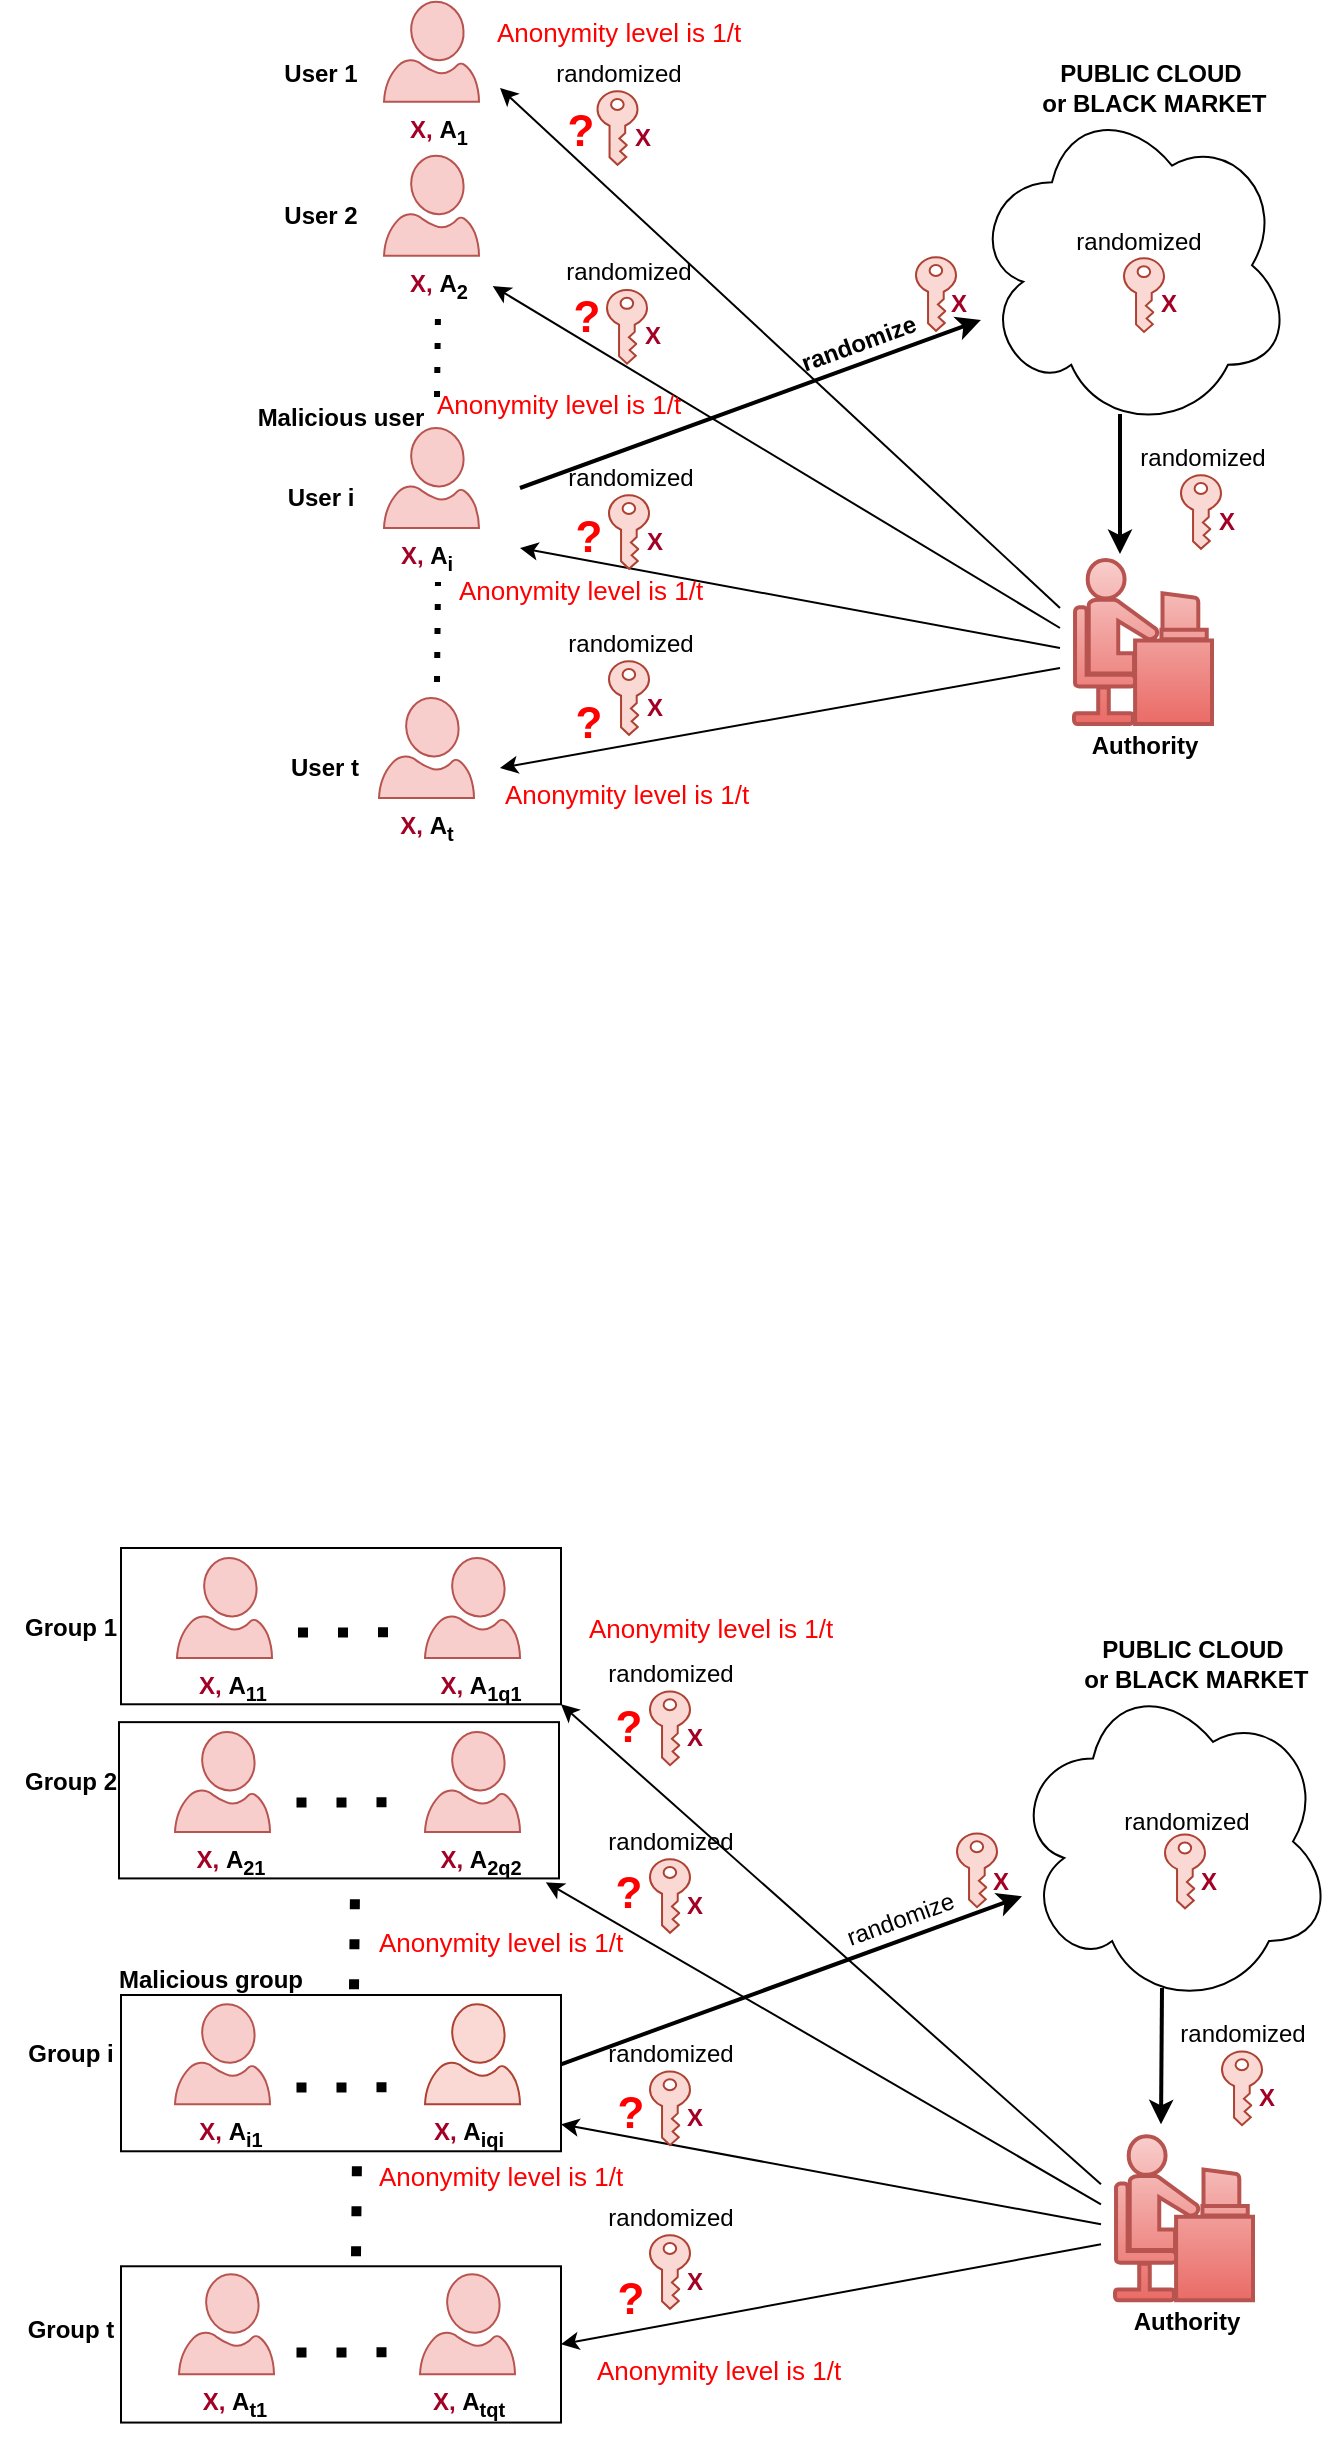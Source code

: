 <mxfile version="26.1.1">
  <diagram name="Page-1" id="0easuJHs2qrHBscQRiWS">
    <mxGraphModel dx="1783" dy="551" grid="1" gridSize="10" guides="1" tooltips="1" connect="1" arrows="1" fold="1" page="1" pageScale="1" pageWidth="827" pageHeight="1169" math="0" shadow="0">
      <root>
        <mxCell id="0" />
        <mxCell id="1" parent="0" />
        <mxCell id="UF0n6Xu2Qbzrm_0WNL3c-2" value="" style="ellipse;shape=cloud;whiteSpace=wrap;html=1;" parent="1" vertex="1">
          <mxGeometry x="466" y="285.58" width="160" height="166" as="geometry" />
        </mxCell>
        <mxCell id="UF0n6Xu2Qbzrm_0WNL3c-3" value="" style="verticalLabelPosition=bottom;html=1;verticalAlign=top;align=center;strokeColor=#b85450;fillColor=#f8cecc;shape=mxgraph.azure.user;" parent="1" vertex="1">
          <mxGeometry x="172" y="236.86" width="47.5" height="50" as="geometry" />
        </mxCell>
        <mxCell id="UF0n6Xu2Qbzrm_0WNL3c-4" value="" style="verticalLabelPosition=bottom;html=1;verticalAlign=top;align=center;strokeColor=#b85450;fillColor=#f8cecc;shape=mxgraph.azure.user;" parent="1" vertex="1">
          <mxGeometry x="172" y="450" width="47.5" height="50" as="geometry" />
        </mxCell>
        <mxCell id="UF0n6Xu2Qbzrm_0WNL3c-5" value="" style="verticalLabelPosition=bottom;html=1;verticalAlign=top;align=center;strokeColor=#b85450;fillColor=#f8cecc;shape=mxgraph.azure.user;" parent="1" vertex="1">
          <mxGeometry x="169.5" y="585" width="47.5" height="50" as="geometry" />
        </mxCell>
        <mxCell id="UF0n6Xu2Qbzrm_0WNL3c-30" value="&lt;font color=&quot;#a20025&quot;&gt;X,&lt;/font&gt;&amp;nbsp;A&lt;sub&gt;1&lt;/sub&gt;" style="text;html=1;align=center;verticalAlign=middle;resizable=0;points=[];autosize=1;strokeColor=none;fillColor=none;fontStyle=1" parent="1" vertex="1">
          <mxGeometry x="174" y="286.86" width="50" height="30" as="geometry" />
        </mxCell>
        <mxCell id="UF0n6Xu2Qbzrm_0WNL3c-37" value="" style="sketch=0;pointerEvents=1;shadow=0;dashed=0;html=1;strokeColor=#ae4132;labelPosition=center;verticalLabelPosition=bottom;verticalAlign=top;outlineConnect=0;align=center;shape=mxgraph.office.security.key_permissions;fillColor=#fad9d5;rotation=0;" parent="1" vertex="1">
          <mxGeometry x="542" y="365.15" width="20" height="36.85" as="geometry" />
        </mxCell>
        <mxCell id="UF0n6Xu2Qbzrm_0WNL3c-39" value="PUBLIC CLOUD&lt;div&gt;&amp;nbsp;or BLACK MARKET&lt;/div&gt;" style="text;html=1;align=center;verticalAlign=middle;resizable=0;points=[];autosize=1;strokeColor=none;fillColor=none;fontStyle=1" parent="1" vertex="1">
          <mxGeometry x="490" y="259.86" width="130" height="40" as="geometry" />
        </mxCell>
        <mxCell id="UF0n6Xu2Qbzrm_0WNL3c-41" value="randomized" style="text;html=1;align=center;verticalAlign=middle;resizable=0;points=[];autosize=1;strokeColor=none;fillColor=none;fontStyle=0" parent="1" vertex="1">
          <mxGeometry x="504" y="342" width="90" height="30" as="geometry" />
        </mxCell>
        <mxCell id="UF0n6Xu2Qbzrm_0WNL3c-53" value="" style="sketch=0;pointerEvents=1;shadow=0;dashed=0;html=1;strokeColor=#ae4132;labelPosition=center;verticalLabelPosition=bottom;verticalAlign=top;outlineConnect=0;align=center;shape=mxgraph.office.security.key_permissions;fillColor=#fad9d5;rotation=0;" parent="1" vertex="1">
          <mxGeometry x="438" y="364.57" width="20" height="36.85" as="geometry" />
        </mxCell>
        <mxCell id="UF0n6Xu2Qbzrm_0WNL3c-54" value="&lt;font color=&quot;#a20025&quot;&gt;X&lt;/font&gt;" style="text;html=1;align=center;verticalAlign=middle;resizable=0;points=[];autosize=1;strokeColor=none;fillColor=none;fontStyle=1" parent="1" vertex="1">
          <mxGeometry x="444" y="373.42" width="30" height="30" as="geometry" />
        </mxCell>
        <mxCell id="UF0n6Xu2Qbzrm_0WNL3c-55" value="" style="endArrow=classic;html=1;rounded=0;strokeWidth=2;" parent="1" target="UF0n6Xu2Qbzrm_0WNL3c-2" edge="1">
          <mxGeometry width="50" height="50" relative="1" as="geometry">
            <mxPoint x="240" y="480" as="sourcePoint" />
            <mxPoint x="515" y="452.75" as="targetPoint" />
          </mxGeometry>
        </mxCell>
        <mxCell id="UF0n6Xu2Qbzrm_0WNL3c-58" value="randomize" style="text;html=1;align=center;verticalAlign=middle;resizable=0;points=[];autosize=1;strokeColor=none;fillColor=none;fontStyle=1;rotation=-20;" parent="1" vertex="1">
          <mxGeometry x="369" y="393.15" width="80" height="30" as="geometry" />
        </mxCell>
        <mxCell id="-3d-z_0FP5NBYgMmmERz-1" value="&lt;font color=&quot;#a20025&quot;&gt;X,&lt;/font&gt;&amp;nbsp;A&lt;sub&gt;i&lt;/sub&gt;" style="text;html=1;align=center;verticalAlign=middle;resizable=0;points=[];autosize=1;strokeColor=none;fillColor=none;fontStyle=1" parent="1" vertex="1">
          <mxGeometry x="168.25" y="500" width="50" height="30" as="geometry" />
        </mxCell>
        <mxCell id="-3d-z_0FP5NBYgMmmERz-2" value="&lt;font color=&quot;#a20025&quot;&gt;X,&lt;/font&gt;&amp;nbsp;A&lt;sub&gt;t&lt;/sub&gt;" style="text;html=1;align=center;verticalAlign=middle;resizable=0;points=[];autosize=1;strokeColor=none;fillColor=none;fontStyle=1" parent="1" vertex="1">
          <mxGeometry x="168.25" y="635" width="50" height="30" as="geometry" />
        </mxCell>
        <mxCell id="-3d-z_0FP5NBYgMmmERz-3" value="Malicious user" style="text;html=1;align=center;verticalAlign=middle;resizable=0;points=[];autosize=1;strokeColor=none;fillColor=none;fontStyle=1" parent="1" vertex="1">
          <mxGeometry x="99.5" y="430" width="100" height="30" as="geometry" />
        </mxCell>
        <mxCell id="-3d-z_0FP5NBYgMmmERz-4" value="" style="verticalLabelPosition=bottom;html=1;verticalAlign=top;align=center;strokeColor=#b85450;fillColor=#f8cecc;shape=mxgraph.azure.user;" parent="1" vertex="1">
          <mxGeometry x="172" y="313.86" width="47.5" height="50" as="geometry" />
        </mxCell>
        <mxCell id="-3d-z_0FP5NBYgMmmERz-5" value="&lt;font color=&quot;#a20025&quot;&gt;X,&lt;/font&gt;&amp;nbsp;A&lt;sub&gt;2&lt;/sub&gt;" style="text;html=1;align=center;verticalAlign=middle;resizable=0;points=[];autosize=1;strokeColor=none;fillColor=none;fontStyle=1" parent="1" vertex="1">
          <mxGeometry x="174" y="363.86" width="50" height="30" as="geometry" />
        </mxCell>
        <mxCell id="-3d-z_0FP5NBYgMmmERz-6" value="" style="shape=mxgraph.cisco.people.androgenous_person;html=1;pointerEvents=1;dashed=0;fillColor=#f8cecc;strokeColor=#b85450;strokeWidth=2;verticalLabelPosition=bottom;verticalAlign=top;align=center;outlineConnect=0;gradientColor=#ea6b66;" parent="1" vertex="1">
          <mxGeometry x="517" y="516" width="69" height="82" as="geometry" />
        </mxCell>
        <mxCell id="-3d-z_0FP5NBYgMmmERz-7" value="&lt;font color=&quot;#a20025&quot;&gt;X&lt;/font&gt;" style="text;html=1;align=center;verticalAlign=middle;resizable=0;points=[];autosize=1;strokeColor=none;fillColor=none;fontStyle=1" parent="1" vertex="1">
          <mxGeometry x="548.5" y="373.42" width="30" height="30" as="geometry" />
        </mxCell>
        <mxCell id="-3d-z_0FP5NBYgMmmERz-9" value="" style="endArrow=classic;html=1;rounded=0;strokeWidth=2;" parent="1" edge="1">
          <mxGeometry width="50" height="50" relative="1" as="geometry">
            <mxPoint x="540" y="443" as="sourcePoint" />
            <mxPoint x="540" y="513" as="targetPoint" />
          </mxGeometry>
        </mxCell>
        <mxCell id="-3d-z_0FP5NBYgMmmERz-10" value="" style="sketch=0;pointerEvents=1;shadow=0;dashed=0;html=1;strokeColor=#ae4132;labelPosition=center;verticalLabelPosition=bottom;verticalAlign=top;outlineConnect=0;align=center;shape=mxgraph.office.security.key_permissions;fillColor=#fad9d5;rotation=0;" parent="1" vertex="1">
          <mxGeometry x="570.5" y="473.57" width="20" height="36.85" as="geometry" />
        </mxCell>
        <mxCell id="-3d-z_0FP5NBYgMmmERz-11" value="&lt;font color=&quot;#a20025&quot;&gt;X&lt;/font&gt;" style="text;html=1;align=center;verticalAlign=middle;resizable=0;points=[];autosize=1;strokeColor=none;fillColor=none;fontStyle=1" parent="1" vertex="1">
          <mxGeometry x="577.5" y="482" width="30" height="30" as="geometry" />
        </mxCell>
        <mxCell id="-3d-z_0FP5NBYgMmmERz-12" value="" style="endArrow=classic;html=1;rounded=0;" parent="1" edge="1">
          <mxGeometry width="50" height="50" relative="1" as="geometry">
            <mxPoint x="510" y="540" as="sourcePoint" />
            <mxPoint x="230" y="280" as="targetPoint" />
          </mxGeometry>
        </mxCell>
        <mxCell id="-3d-z_0FP5NBYgMmmERz-13" value="" style="endArrow=classic;html=1;rounded=0;entryX=1.047;entryY=0.505;entryDx=0;entryDy=0;entryPerimeter=0;" parent="1" target="-3d-z_0FP5NBYgMmmERz-5" edge="1">
          <mxGeometry width="50" height="50" relative="1" as="geometry">
            <mxPoint x="510" y="550" as="sourcePoint" />
            <mxPoint x="230" y="410" as="targetPoint" />
          </mxGeometry>
        </mxCell>
        <mxCell id="-3d-z_0FP5NBYgMmmERz-14" value="" style="endArrow=classic;html=1;rounded=0;" parent="1" edge="1">
          <mxGeometry width="50" height="50" relative="1" as="geometry">
            <mxPoint x="510" y="560" as="sourcePoint" />
            <mxPoint x="240" y="510" as="targetPoint" />
          </mxGeometry>
        </mxCell>
        <mxCell id="-3d-z_0FP5NBYgMmmERz-15" value="" style="endArrow=classic;html=1;rounded=0;" parent="1" edge="1">
          <mxGeometry width="50" height="50" relative="1" as="geometry">
            <mxPoint x="510" y="570" as="sourcePoint" />
            <mxPoint x="230" y="620" as="targetPoint" />
          </mxGeometry>
        </mxCell>
        <mxCell id="-3d-z_0FP5NBYgMmmERz-16" value="&lt;b&gt;&lt;font color=&quot;#ff0000&quot; style=&quot;font-size: 22px;&quot;&gt;?&lt;/font&gt;&lt;/b&gt;" style="text;html=1;align=center;verticalAlign=middle;resizable=0;points=[];autosize=1;strokeColor=none;fillColor=none;" parent="1" vertex="1">
          <mxGeometry x="249.5" y="281.86" width="40" height="40" as="geometry" />
        </mxCell>
        <mxCell id="-3d-z_0FP5NBYgMmmERz-28" value="&lt;b&gt;&lt;font color=&quot;#ff0000&quot; style=&quot;font-size: 22px;&quot;&gt;?&lt;/font&gt;&lt;/b&gt;" style="text;html=1;align=center;verticalAlign=middle;resizable=0;points=[];autosize=1;strokeColor=none;fillColor=none;" parent="1" vertex="1">
          <mxGeometry x="253" y="374.5" width="40" height="40" as="geometry" />
        </mxCell>
        <mxCell id="-3d-z_0FP5NBYgMmmERz-30" value="&lt;b&gt;&lt;font color=&quot;#ff0000&quot; style=&quot;font-size: 22px;&quot;&gt;?&lt;/font&gt;&lt;/b&gt;" style="text;html=1;align=center;verticalAlign=middle;resizable=0;points=[];autosize=1;strokeColor=none;fillColor=none;" parent="1" vertex="1">
          <mxGeometry x="254" y="484.5" width="40" height="40" as="geometry" />
        </mxCell>
        <mxCell id="-3d-z_0FP5NBYgMmmERz-32" value="&lt;b&gt;&lt;font color=&quot;#ff0000&quot; style=&quot;font-size: 22px;&quot;&gt;?&lt;/font&gt;&lt;/b&gt;" style="text;html=1;align=center;verticalAlign=middle;resizable=0;points=[];autosize=1;strokeColor=none;fillColor=none;" parent="1" vertex="1">
          <mxGeometry x="254" y="578" width="40" height="40" as="geometry" />
        </mxCell>
        <mxCell id="-3d-z_0FP5NBYgMmmERz-34" value="Authority" style="text;html=1;align=center;verticalAlign=middle;resizable=0;points=[];autosize=1;strokeColor=none;fillColor=none;fontStyle=1" parent="1" vertex="1">
          <mxGeometry x="517" y="594" width="70" height="30" as="geometry" />
        </mxCell>
        <mxCell id="-3d-z_0FP5NBYgMmmERz-35" value="" style="endArrow=none;dashed=1;html=1;dashPattern=1 3;strokeWidth=3;rounded=0;" parent="1" edge="1">
          <mxGeometry width="50" height="50" relative="1" as="geometry">
            <mxPoint x="198.5" y="577" as="sourcePoint" />
            <mxPoint x="199" y="527" as="targetPoint" />
          </mxGeometry>
        </mxCell>
        <mxCell id="-3d-z_0FP5NBYgMmmERz-36" value="" style="endArrow=none;dashed=1;html=1;dashPattern=1 3;strokeWidth=3;rounded=0;" parent="1" edge="1">
          <mxGeometry width="50" height="50" relative="1" as="geometry">
            <mxPoint x="198.5" y="434.5" as="sourcePoint" />
            <mxPoint x="199" y="392" as="targetPoint" />
          </mxGeometry>
        </mxCell>
        <mxCell id="zeulH0I8SyOPekqukRsM-10" value="" style="rounded=0;whiteSpace=wrap;html=1;" vertex="1" parent="1">
          <mxGeometry x="40.5" y="1369.14" width="220" height="78.14" as="geometry" />
        </mxCell>
        <mxCell id="zeulH0I8SyOPekqukRsM-11" value="" style="rounded=0;whiteSpace=wrap;html=1;" vertex="1" parent="1">
          <mxGeometry x="40.5" y="1233.5" width="220" height="78.14" as="geometry" />
        </mxCell>
        <mxCell id="zeulH0I8SyOPekqukRsM-12" value="" style="rounded=0;whiteSpace=wrap;html=1;" vertex="1" parent="1">
          <mxGeometry x="39.5" y="1097.07" width="220" height="78.14" as="geometry" />
        </mxCell>
        <mxCell id="zeulH0I8SyOPekqukRsM-13" value="" style="rounded=0;whiteSpace=wrap;html=1;" vertex="1" parent="1">
          <mxGeometry x="40.5" y="1010" width="220" height="78.14" as="geometry" />
        </mxCell>
        <mxCell id="zeulH0I8SyOPekqukRsM-14" value="" style="ellipse;shape=cloud;whiteSpace=wrap;html=1;" vertex="1" parent="1">
          <mxGeometry x="486.5" y="1073.72" width="160" height="166" as="geometry" />
        </mxCell>
        <mxCell id="zeulH0I8SyOPekqukRsM-15" value="" style="verticalLabelPosition=bottom;html=1;verticalAlign=top;align=center;strokeColor=#b85450;fillColor=#f8cecc;shape=mxgraph.azure.user;" vertex="1" parent="1">
          <mxGeometry x="192.5" y="1015" width="47.5" height="50" as="geometry" />
        </mxCell>
        <mxCell id="zeulH0I8SyOPekqukRsM-16" value="" style="verticalLabelPosition=bottom;html=1;verticalAlign=top;align=center;strokeColor=#ae4132;fillColor=#fad9d5;shape=mxgraph.azure.user;" vertex="1" parent="1">
          <mxGeometry x="192.5" y="1238.14" width="47.5" height="50" as="geometry" />
        </mxCell>
        <mxCell id="zeulH0I8SyOPekqukRsM-17" value="" style="verticalLabelPosition=bottom;html=1;verticalAlign=top;align=center;strokeColor=#b85450;fillColor=#f8cecc;shape=mxgraph.azure.user;" vertex="1" parent="1">
          <mxGeometry x="190" y="1373.14" width="47.5" height="50" as="geometry" />
        </mxCell>
        <mxCell id="zeulH0I8SyOPekqukRsM-18" value="&lt;font color=&quot;#a20025&quot;&gt;X,&lt;/font&gt;&amp;nbsp;A&lt;sub&gt;1q1&lt;/sub&gt;" style="text;html=1;align=center;verticalAlign=middle;resizable=0;points=[];autosize=1;strokeColor=none;fillColor=none;fontStyle=1" vertex="1" parent="1">
          <mxGeometry x="189.5" y="1065" width="60" height="30" as="geometry" />
        </mxCell>
        <mxCell id="zeulH0I8SyOPekqukRsM-19" value="" style="sketch=0;pointerEvents=1;shadow=0;dashed=0;html=1;strokeColor=#ae4132;labelPosition=center;verticalLabelPosition=bottom;verticalAlign=top;outlineConnect=0;align=center;shape=mxgraph.office.security.key_permissions;fillColor=#fad9d5;rotation=0;" vertex="1" parent="1">
          <mxGeometry x="562.5" y="1153.29" width="20" height="36.85" as="geometry" />
        </mxCell>
        <mxCell id="zeulH0I8SyOPekqukRsM-20" value="PUBLIC CLOUD&lt;div&gt;&amp;nbsp;or BLACK MARKET&lt;/div&gt;" style="text;html=1;align=center;verticalAlign=middle;resizable=0;points=[];autosize=1;strokeColor=none;fillColor=none;fontStyle=1" vertex="1" parent="1">
          <mxGeometry x="510.5" y="1048.0" width="130" height="40" as="geometry" />
        </mxCell>
        <mxCell id="zeulH0I8SyOPekqukRsM-21" value="randomized" style="text;html=1;align=center;verticalAlign=middle;resizable=0;points=[];autosize=1;strokeColor=none;fillColor=none;fontStyle=0" vertex="1" parent="1">
          <mxGeometry x="527.5" y="1131.56" width="90" height="30" as="geometry" />
        </mxCell>
        <mxCell id="zeulH0I8SyOPekqukRsM-22" value="" style="sketch=0;pointerEvents=1;shadow=0;dashed=0;html=1;strokeColor=#ae4132;labelPosition=center;verticalLabelPosition=bottom;verticalAlign=top;outlineConnect=0;align=center;shape=mxgraph.office.security.key_permissions;fillColor=#fad9d5;rotation=0;" vertex="1" parent="1">
          <mxGeometry x="458.5" y="1152.71" width="20" height="36.85" as="geometry" />
        </mxCell>
        <mxCell id="zeulH0I8SyOPekqukRsM-23" value="&lt;font color=&quot;#a20025&quot;&gt;X&lt;/font&gt;" style="text;html=1;align=center;verticalAlign=middle;resizable=0;points=[];autosize=1;strokeColor=none;fillColor=none;fontStyle=1" vertex="1" parent="1">
          <mxGeometry x="464.5" y="1161.56" width="30" height="30" as="geometry" />
        </mxCell>
        <mxCell id="zeulH0I8SyOPekqukRsM-24" value="" style="endArrow=classic;html=1;rounded=0;strokeWidth=2;" edge="1" parent="1" target="zeulH0I8SyOPekqukRsM-14">
          <mxGeometry width="50" height="50" relative="1" as="geometry">
            <mxPoint x="260.5" y="1268.14" as="sourcePoint" />
            <mxPoint x="535.5" y="1240.89" as="targetPoint" />
          </mxGeometry>
        </mxCell>
        <mxCell id="zeulH0I8SyOPekqukRsM-25" value="randomize" style="text;html=1;align=center;verticalAlign=middle;resizable=0;points=[];autosize=1;strokeColor=none;fillColor=none;fontStyle=0;rotation=-20;" vertex="1" parent="1">
          <mxGeometry x="389.5" y="1181.29" width="80" height="30" as="geometry" />
        </mxCell>
        <mxCell id="zeulH0I8SyOPekqukRsM-26" value="&lt;font color=&quot;#a20025&quot;&gt;X,&lt;/font&gt;&amp;nbsp;A&lt;sub&gt;iqi&lt;/sub&gt;" style="text;html=1;align=center;verticalAlign=middle;resizable=0;points=[];autosize=1;strokeColor=none;fillColor=none;fontStyle=1" vertex="1" parent="1">
          <mxGeometry x="183.75" y="1288.14" width="60" height="30" as="geometry" />
        </mxCell>
        <mxCell id="zeulH0I8SyOPekqukRsM-27" value="&lt;font color=&quot;#a20025&quot;&gt;X,&lt;/font&gt;&amp;nbsp;A&lt;sub&gt;tqt&lt;/sub&gt;" style="text;html=1;align=center;verticalAlign=middle;resizable=0;points=[];autosize=1;strokeColor=none;fillColor=none;fontStyle=1" vertex="1" parent="1">
          <mxGeometry x="183.75" y="1423.14" width="60" height="30" as="geometry" />
        </mxCell>
        <mxCell id="zeulH0I8SyOPekqukRsM-28" value="Malicious group" style="text;html=1;align=center;verticalAlign=middle;resizable=0;points=[];autosize=1;strokeColor=none;fillColor=none;fontStyle=1" vertex="1" parent="1">
          <mxGeometry x="30" y="1211.14" width="110" height="30" as="geometry" />
        </mxCell>
        <mxCell id="zeulH0I8SyOPekqukRsM-29" value="" style="verticalLabelPosition=bottom;html=1;verticalAlign=top;align=center;strokeColor=#b85450;fillColor=#f8cecc;shape=mxgraph.azure.user;" vertex="1" parent="1">
          <mxGeometry x="192.5" y="1102" width="47.5" height="50" as="geometry" />
        </mxCell>
        <mxCell id="zeulH0I8SyOPekqukRsM-30" value="&lt;font color=&quot;#a20025&quot;&gt;X,&lt;/font&gt;&amp;nbsp;A&lt;sub&gt;2q2&lt;/sub&gt;" style="text;html=1;align=center;verticalAlign=middle;resizable=0;points=[];autosize=1;strokeColor=none;fillColor=none;fontStyle=1" vertex="1" parent="1">
          <mxGeometry x="189.5" y="1152" width="60" height="30" as="geometry" />
        </mxCell>
        <mxCell id="zeulH0I8SyOPekqukRsM-31" value="" style="shape=mxgraph.cisco.people.androgenous_person;html=1;pointerEvents=1;dashed=0;fillColor=#f8cecc;strokeColor=#b85450;strokeWidth=2;verticalLabelPosition=bottom;verticalAlign=top;align=center;outlineConnect=0;gradientColor=#ea6b66;" vertex="1" parent="1">
          <mxGeometry x="537.5" y="1304.14" width="69" height="82" as="geometry" />
        </mxCell>
        <mxCell id="zeulH0I8SyOPekqukRsM-32" value="&lt;font color=&quot;#a20025&quot;&gt;X&lt;/font&gt;" style="text;html=1;align=center;verticalAlign=middle;resizable=0;points=[];autosize=1;strokeColor=none;fillColor=none;fontStyle=1" vertex="1" parent="1">
          <mxGeometry x="569" y="1161.56" width="30" height="30" as="geometry" />
        </mxCell>
        <mxCell id="zeulH0I8SyOPekqukRsM-33" value="" style="endArrow=classic;html=1;rounded=0;strokeWidth=2;" edge="1" parent="1">
          <mxGeometry width="50" height="50" relative="1" as="geometry">
            <mxPoint x="561" y="1230" as="sourcePoint" />
            <mxPoint x="560.5" y="1298.14" as="targetPoint" />
          </mxGeometry>
        </mxCell>
        <mxCell id="zeulH0I8SyOPekqukRsM-34" value="" style="sketch=0;pointerEvents=1;shadow=0;dashed=0;html=1;strokeColor=#ae4132;labelPosition=center;verticalLabelPosition=bottom;verticalAlign=top;outlineConnect=0;align=center;shape=mxgraph.office.security.key_permissions;fillColor=#fad9d5;rotation=0;" vertex="1" parent="1">
          <mxGeometry x="591" y="1261.71" width="20" height="36.85" as="geometry" />
        </mxCell>
        <mxCell id="zeulH0I8SyOPekqukRsM-35" value="&lt;font color=&quot;#a20025&quot;&gt;X&lt;/font&gt;" style="text;html=1;align=center;verticalAlign=middle;resizable=0;points=[];autosize=1;strokeColor=none;fillColor=none;fontStyle=1" vertex="1" parent="1">
          <mxGeometry x="598" y="1270.14" width="30" height="30" as="geometry" />
        </mxCell>
        <mxCell id="zeulH0I8SyOPekqukRsM-36" value="" style="endArrow=classic;html=1;rounded=0;entryX=1;entryY=1;entryDx=0;entryDy=0;" edge="1" parent="1" target="zeulH0I8SyOPekqukRsM-13">
          <mxGeometry width="50" height="50" relative="1" as="geometry">
            <mxPoint x="530.5" y="1328.14" as="sourcePoint" />
            <mxPoint x="252.5" y="1120.14" as="targetPoint" />
          </mxGeometry>
        </mxCell>
        <mxCell id="zeulH0I8SyOPekqukRsM-37" value="" style="endArrow=classic;html=1;rounded=0;entryX=1.057;entryY=0.838;entryDx=0;entryDy=0;entryPerimeter=0;" edge="1" parent="1" target="zeulH0I8SyOPekqukRsM-30">
          <mxGeometry width="50" height="50" relative="1" as="geometry">
            <mxPoint x="530.5" y="1338.14" as="sourcePoint" />
            <mxPoint x="250.5" y="1198.14" as="targetPoint" />
          </mxGeometry>
        </mxCell>
        <mxCell id="zeulH0I8SyOPekqukRsM-38" value="" style="endArrow=classic;html=1;rounded=0;" edge="1" parent="1">
          <mxGeometry width="50" height="50" relative="1" as="geometry">
            <mxPoint x="530.5" y="1348.14" as="sourcePoint" />
            <mxPoint x="260.5" y="1298.14" as="targetPoint" />
          </mxGeometry>
        </mxCell>
        <mxCell id="zeulH0I8SyOPekqukRsM-39" value="" style="endArrow=classic;html=1;rounded=0;" edge="1" parent="1">
          <mxGeometry width="50" height="50" relative="1" as="geometry">
            <mxPoint x="530.5" y="1358.14" as="sourcePoint" />
            <mxPoint x="260.5" y="1408.14" as="targetPoint" />
          </mxGeometry>
        </mxCell>
        <mxCell id="zeulH0I8SyOPekqukRsM-40" value="&lt;b&gt;&lt;font color=&quot;#ff0000&quot; style=&quot;font-size: 22px;&quot;&gt;?&lt;/font&gt;&lt;/b&gt;" style="text;html=1;align=center;verticalAlign=middle;resizable=0;points=[];autosize=1;strokeColor=none;fillColor=none;" vertex="1" parent="1">
          <mxGeometry x="273.5" y="1080.14" width="40" height="40" as="geometry" />
        </mxCell>
        <mxCell id="zeulH0I8SyOPekqukRsM-41" value="&lt;font style=&quot;caret-color: rgb(255, 0, 0); color: rgb(255, 0, 0); font-weight: 400; font-size: 13px;&quot;&gt;Anonymity level is&lt;/font&gt;&lt;span style=&quot;caret-color: rgb(255, 0, 0); color: rgb(255, 0, 0); font-weight: 400; font-size: 13px;&quot;&gt;&amp;nbsp;1/t&lt;/span&gt;" style="text;html=1;align=center;verticalAlign=middle;resizable=0;points=[];autosize=1;strokeColor=none;fillColor=none;fontStyle=1" vertex="1" parent="1">
          <mxGeometry x="259.5" y="1035.0" width="150" height="30" as="geometry" />
        </mxCell>
        <mxCell id="zeulH0I8SyOPekqukRsM-42" value="randomized" style="text;html=1;align=center;verticalAlign=middle;resizable=0;points=[];autosize=1;strokeColor=none;fillColor=none;fontStyle=0" vertex="1" parent="1">
          <mxGeometry x="556" y="1238.14" width="90" height="30" as="geometry" />
        </mxCell>
        <mxCell id="zeulH0I8SyOPekqukRsM-43" value="&lt;b&gt;&lt;font color=&quot;#ff0000&quot; style=&quot;font-size: 22px;&quot;&gt;?&lt;/font&gt;&lt;/b&gt;" style="text;html=1;align=center;verticalAlign=middle;resizable=0;points=[];autosize=1;strokeColor=none;fillColor=none;" vertex="1" parent="1">
          <mxGeometry x="273.5" y="1162.64" width="40" height="40" as="geometry" />
        </mxCell>
        <mxCell id="zeulH0I8SyOPekqukRsM-44" value="&lt;font style=&quot;caret-color: rgb(255, 0, 0); color: rgb(255, 0, 0); font-weight: 400; font-size: 13px;&quot;&gt;Anonymity level is&lt;/font&gt;&lt;span style=&quot;caret-color: rgb(255, 0, 0); color: rgb(255, 0, 0); font-weight: 400; font-size: 13px;&quot;&gt;&amp;nbsp;1/t&lt;/span&gt;" style="text;html=1;align=center;verticalAlign=middle;resizable=0;points=[];autosize=1;strokeColor=none;fillColor=none;fontStyle=1" vertex="1" parent="1">
          <mxGeometry x="155" y="1191.56" width="150" height="30" as="geometry" />
        </mxCell>
        <mxCell id="zeulH0I8SyOPekqukRsM-45" value="&lt;b&gt;&lt;font color=&quot;#ff0000&quot; style=&quot;font-size: 22px;&quot;&gt;?&lt;/font&gt;&lt;/b&gt;" style="text;html=1;align=center;verticalAlign=middle;resizable=0;points=[];autosize=1;strokeColor=none;fillColor=none;" vertex="1" parent="1">
          <mxGeometry x="274.5" y="1272.64" width="40" height="40" as="geometry" />
        </mxCell>
        <mxCell id="zeulH0I8SyOPekqukRsM-46" value="&lt;span style=&quot;color: rgb(255, 0, 0);&quot;&gt;&lt;font style=&quot;font-weight: 400; font-size: 13px;&quot;&gt;Anonymity level is&lt;/font&gt;&lt;span style=&quot;font-weight: 400; font-size: 13px; color: rgb(255, 0, 0);&quot;&gt;&amp;nbsp;1/t&lt;/span&gt;&lt;/span&gt;" style="text;html=1;align=center;verticalAlign=middle;resizable=0;points=[];autosize=1;strokeColor=none;fillColor=none;fontStyle=1" vertex="1" parent="1">
          <mxGeometry x="155" y="1308.56" width="150" height="30" as="geometry" />
        </mxCell>
        <mxCell id="zeulH0I8SyOPekqukRsM-47" value="&lt;b&gt;&lt;font color=&quot;#ff0000&quot; style=&quot;font-size: 22px;&quot;&gt;?&lt;/font&gt;&lt;/b&gt;" style="text;html=1;align=center;verticalAlign=middle;resizable=0;points=[];autosize=1;strokeColor=none;fillColor=none;" vertex="1" parent="1">
          <mxGeometry x="274.5" y="1366.14" width="40" height="40" as="geometry" />
        </mxCell>
        <mxCell id="zeulH0I8SyOPekqukRsM-48" value="&lt;font style=&quot;caret-color: rgb(255, 0, 0); color: rgb(255, 0, 0); font-weight: 400; font-size: 13px;&quot;&gt;Anonymity level is&lt;/font&gt;&lt;span style=&quot;caret-color: rgb(255, 0, 0); color: rgb(255, 0, 0); font-weight: 400; font-size: 13px;&quot;&gt;&amp;nbsp;1/t&lt;/span&gt;" style="text;html=1;align=center;verticalAlign=middle;resizable=0;points=[];autosize=1;strokeColor=none;fillColor=none;fontStyle=1" vertex="1" parent="1">
          <mxGeometry x="264" y="1406.14" width="150" height="30" as="geometry" />
        </mxCell>
        <mxCell id="zeulH0I8SyOPekqukRsM-49" value="Authority" style="text;html=1;align=center;verticalAlign=middle;resizable=0;points=[];autosize=1;strokeColor=none;fillColor=none;fontStyle=1" vertex="1" parent="1">
          <mxGeometry x="537.5" y="1382.14" width="70" height="30" as="geometry" />
        </mxCell>
        <mxCell id="zeulH0I8SyOPekqukRsM-50" value="" style="endArrow=none;dashed=1;html=1;dashPattern=1 3;strokeWidth=5;rounded=0;" edge="1" parent="1">
          <mxGeometry width="50" height="50" relative="1" as="geometry">
            <mxPoint x="158" y="1364.14" as="sourcePoint" />
            <mxPoint x="158.5" y="1314.14" as="targetPoint" />
          </mxGeometry>
        </mxCell>
        <mxCell id="zeulH0I8SyOPekqukRsM-51" value="" style="endArrow=none;dashed=1;html=1;dashPattern=1 3;strokeWidth=5;rounded=0;" edge="1" parent="1">
          <mxGeometry width="50" height="50" relative="1" as="geometry">
            <mxPoint x="157" y="1230.64" as="sourcePoint" />
            <mxPoint x="157.5" y="1180.64" as="targetPoint" />
          </mxGeometry>
        </mxCell>
        <mxCell id="zeulH0I8SyOPekqukRsM-52" value="" style="verticalLabelPosition=bottom;html=1;verticalAlign=top;align=center;strokeColor=#b85450;fillColor=#f8cecc;shape=mxgraph.azure.user;" vertex="1" parent="1">
          <mxGeometry x="68.5" y="1015" width="47.5" height="50" as="geometry" />
        </mxCell>
        <mxCell id="zeulH0I8SyOPekqukRsM-53" value="&lt;font color=&quot;#a20025&quot;&gt;X,&lt;/font&gt;&amp;nbsp;A&lt;sub&gt;11&lt;/sub&gt;" style="text;html=1;align=center;verticalAlign=middle;resizable=0;points=[];autosize=1;strokeColor=none;fillColor=none;fontStyle=1" vertex="1" parent="1">
          <mxGeometry x="65.5" y="1065" width="60" height="30" as="geometry" />
        </mxCell>
        <mxCell id="zeulH0I8SyOPekqukRsM-54" value="" style="verticalLabelPosition=bottom;html=1;verticalAlign=top;align=center;strokeColor=#b85450;fillColor=#f8cecc;shape=mxgraph.azure.user;" vertex="1" parent="1">
          <mxGeometry x="67.5" y="1102" width="47.5" height="50" as="geometry" />
        </mxCell>
        <mxCell id="zeulH0I8SyOPekqukRsM-55" value="&lt;font color=&quot;#a20025&quot;&gt;X,&lt;/font&gt;&amp;nbsp;A&lt;sub&gt;21&lt;/sub&gt;" style="text;html=1;align=center;verticalAlign=middle;resizable=0;points=[];autosize=1;strokeColor=none;fillColor=none;fontStyle=1" vertex="1" parent="1">
          <mxGeometry x="64.5" y="1152" width="60" height="30" as="geometry" />
        </mxCell>
        <mxCell id="zeulH0I8SyOPekqukRsM-56" value="" style="verticalLabelPosition=bottom;html=1;verticalAlign=top;align=center;strokeColor=#b85450;fillColor=#f8cecc;shape=mxgraph.azure.user;" vertex="1" parent="1">
          <mxGeometry x="67.5" y="1238.14" width="47.5" height="50" as="geometry" />
        </mxCell>
        <mxCell id="zeulH0I8SyOPekqukRsM-57" value="&lt;font color=&quot;#a20025&quot;&gt;X,&lt;/font&gt;&amp;nbsp;A&lt;sub&gt;i1&lt;/sub&gt;" style="text;html=1;align=center;verticalAlign=middle;resizable=0;points=[];autosize=1;strokeColor=none;fillColor=none;fontStyle=1" vertex="1" parent="1">
          <mxGeometry x="69.5" y="1288.14" width="50" height="30" as="geometry" />
        </mxCell>
        <mxCell id="zeulH0I8SyOPekqukRsM-58" value="" style="verticalLabelPosition=bottom;html=1;verticalAlign=top;align=center;strokeColor=#b85450;fillColor=#f8cecc;shape=mxgraph.azure.user;" vertex="1" parent="1">
          <mxGeometry x="69.5" y="1373.14" width="47.5" height="50" as="geometry" />
        </mxCell>
        <mxCell id="zeulH0I8SyOPekqukRsM-59" value="&lt;font color=&quot;#a20025&quot;&gt;X,&lt;/font&gt;&amp;nbsp;A&lt;sub&gt;t1&lt;/sub&gt;" style="text;html=1;align=center;verticalAlign=middle;resizable=0;points=[];autosize=1;strokeColor=none;fillColor=none;fontStyle=1" vertex="1" parent="1">
          <mxGeometry x="71.5" y="1423.14" width="50" height="30" as="geometry" />
        </mxCell>
        <mxCell id="zeulH0I8SyOPekqukRsM-60" value="" style="endArrow=none;dashed=1;html=1;dashPattern=1 3;strokeWidth=5;rounded=0;" edge="1" parent="1">
          <mxGeometry width="50" height="50" relative="1" as="geometry">
            <mxPoint x="129" y="1052.28" as="sourcePoint" />
            <mxPoint x="179.5" y="1052.14" as="targetPoint" />
          </mxGeometry>
        </mxCell>
        <mxCell id="zeulH0I8SyOPekqukRsM-61" value="" style="endArrow=none;dashed=1;html=1;dashPattern=1 3;strokeWidth=5;rounded=0;" edge="1" parent="1">
          <mxGeometry width="50" height="50" relative="1" as="geometry">
            <mxPoint x="128.25" y="1137.28" as="sourcePoint" />
            <mxPoint x="178.75" y="1137.14" as="targetPoint" />
          </mxGeometry>
        </mxCell>
        <mxCell id="zeulH0I8SyOPekqukRsM-62" value="" style="endArrow=none;dashed=1;html=1;dashPattern=1 3;strokeWidth=5;rounded=0;" edge="1" parent="1">
          <mxGeometry width="50" height="50" relative="1" as="geometry">
            <mxPoint x="128.25" y="1279.78" as="sourcePoint" />
            <mxPoint x="178.75" y="1279.64" as="targetPoint" />
          </mxGeometry>
        </mxCell>
        <mxCell id="zeulH0I8SyOPekqukRsM-63" value="" style="endArrow=none;dashed=1;html=1;dashPattern=1 3;strokeWidth=5;rounded=0;" edge="1" parent="1">
          <mxGeometry width="50" height="50" relative="1" as="geometry">
            <mxPoint x="128.25" y="1412.28" as="sourcePoint" />
            <mxPoint x="178.75" y="1412.14" as="targetPoint" />
          </mxGeometry>
        </mxCell>
        <mxCell id="zeulH0I8SyOPekqukRsM-64" value="Group 1" style="text;html=1;align=center;verticalAlign=middle;resizable=0;points=[];autosize=1;strokeColor=none;fillColor=none;fontStyle=1" vertex="1" parent="1">
          <mxGeometry x="-20" y="1035" width="70" height="30" as="geometry" />
        </mxCell>
        <mxCell id="zeulH0I8SyOPekqukRsM-66" value="Group 2" style="text;html=1;align=center;verticalAlign=middle;resizable=0;points=[];autosize=1;strokeColor=none;fillColor=none;fontStyle=1" vertex="1" parent="1">
          <mxGeometry x="-20" y="1112" width="70" height="30" as="geometry" />
        </mxCell>
        <mxCell id="zeulH0I8SyOPekqukRsM-67" value="Group i" style="text;html=1;align=center;verticalAlign=middle;resizable=0;points=[];autosize=1;strokeColor=none;fillColor=none;fontStyle=1" vertex="1" parent="1">
          <mxGeometry x="-15" y="1248.14" width="60" height="30" as="geometry" />
        </mxCell>
        <mxCell id="zeulH0I8SyOPekqukRsM-68" value="Group t" style="text;html=1;align=center;verticalAlign=middle;resizable=0;points=[];autosize=1;strokeColor=none;fillColor=none;fontStyle=1" vertex="1" parent="1">
          <mxGeometry x="-15" y="1386.14" width="60" height="30" as="geometry" />
        </mxCell>
        <mxCell id="zeulH0I8SyOPekqukRsM-69" value="" style="sketch=0;pointerEvents=1;shadow=0;dashed=0;html=1;strokeColor=#ae4132;labelPosition=center;verticalLabelPosition=bottom;verticalAlign=top;outlineConnect=0;align=center;shape=mxgraph.office.security.key_permissions;fillColor=#fad9d5;rotation=0;" vertex="1" parent="1">
          <mxGeometry x="305" y="1081.71" width="20" height="36.85" as="geometry" />
        </mxCell>
        <mxCell id="zeulH0I8SyOPekqukRsM-70" value="&lt;font color=&quot;#a20025&quot;&gt;X&lt;/font&gt;" style="text;html=1;align=center;verticalAlign=middle;resizable=0;points=[];autosize=1;strokeColor=none;fillColor=none;fontStyle=1" vertex="1" parent="1">
          <mxGeometry x="312" y="1090.14" width="30" height="30" as="geometry" />
        </mxCell>
        <mxCell id="zeulH0I8SyOPekqukRsM-71" value="randomized" style="text;html=1;align=center;verticalAlign=middle;resizable=0;points=[];autosize=1;strokeColor=none;fillColor=none;fontStyle=0" vertex="1" parent="1">
          <mxGeometry x="270" y="1058.14" width="90" height="30" as="geometry" />
        </mxCell>
        <mxCell id="zeulH0I8SyOPekqukRsM-72" value="" style="sketch=0;pointerEvents=1;shadow=0;dashed=0;html=1;strokeColor=#ae4132;labelPosition=center;verticalLabelPosition=bottom;verticalAlign=top;outlineConnect=0;align=center;shape=mxgraph.office.security.key_permissions;fillColor=#fad9d5;rotation=0;" vertex="1" parent="1">
          <mxGeometry x="305" y="1165.57" width="20" height="36.85" as="geometry" />
        </mxCell>
        <mxCell id="zeulH0I8SyOPekqukRsM-73" value="&lt;font color=&quot;#a20025&quot;&gt;X&lt;/font&gt;" style="text;html=1;align=center;verticalAlign=middle;resizable=0;points=[];autosize=1;strokeColor=none;fillColor=none;fontStyle=1" vertex="1" parent="1">
          <mxGeometry x="312" y="1174.0" width="30" height="30" as="geometry" />
        </mxCell>
        <mxCell id="zeulH0I8SyOPekqukRsM-74" value="randomized" style="text;html=1;align=center;verticalAlign=middle;resizable=0;points=[];autosize=1;strokeColor=none;fillColor=none;fontStyle=0" vertex="1" parent="1">
          <mxGeometry x="270" y="1142.0" width="90" height="30" as="geometry" />
        </mxCell>
        <mxCell id="zeulH0I8SyOPekqukRsM-75" value="" style="sketch=0;pointerEvents=1;shadow=0;dashed=0;html=1;strokeColor=#ae4132;labelPosition=center;verticalLabelPosition=bottom;verticalAlign=top;outlineConnect=0;align=center;shape=mxgraph.office.security.key_permissions;fillColor=#fad9d5;rotation=0;" vertex="1" parent="1">
          <mxGeometry x="305" y="1271.71" width="20" height="36.85" as="geometry" />
        </mxCell>
        <mxCell id="zeulH0I8SyOPekqukRsM-76" value="&lt;font color=&quot;#a20025&quot;&gt;X&lt;/font&gt;" style="text;html=1;align=center;verticalAlign=middle;resizable=0;points=[];autosize=1;strokeColor=none;fillColor=none;fontStyle=1" vertex="1" parent="1">
          <mxGeometry x="312" y="1280.14" width="30" height="30" as="geometry" />
        </mxCell>
        <mxCell id="zeulH0I8SyOPekqukRsM-77" value="randomized" style="text;html=1;align=center;verticalAlign=middle;resizable=0;points=[];autosize=1;strokeColor=none;fillColor=none;fontStyle=0" vertex="1" parent="1">
          <mxGeometry x="270" y="1248.14" width="90" height="30" as="geometry" />
        </mxCell>
        <mxCell id="zeulH0I8SyOPekqukRsM-78" value="" style="sketch=0;pointerEvents=1;shadow=0;dashed=0;html=1;strokeColor=#ae4132;labelPosition=center;verticalLabelPosition=bottom;verticalAlign=top;outlineConnect=0;align=center;shape=mxgraph.office.security.key_permissions;fillColor=#fad9d5;rotation=0;" vertex="1" parent="1">
          <mxGeometry x="305" y="1353.57" width="20" height="36.85" as="geometry" />
        </mxCell>
        <mxCell id="zeulH0I8SyOPekqukRsM-79" value="&lt;font color=&quot;#a20025&quot;&gt;X&lt;/font&gt;" style="text;html=1;align=center;verticalAlign=middle;resizable=0;points=[];autosize=1;strokeColor=none;fillColor=none;fontStyle=1" vertex="1" parent="1">
          <mxGeometry x="312" y="1362.0" width="30" height="30" as="geometry" />
        </mxCell>
        <mxCell id="zeulH0I8SyOPekqukRsM-80" value="randomized" style="text;html=1;align=center;verticalAlign=middle;resizable=0;points=[];autosize=1;strokeColor=none;fillColor=none;fontStyle=0" vertex="1" parent="1">
          <mxGeometry x="270" y="1330.0" width="90" height="30" as="geometry" />
        </mxCell>
        <mxCell id="zeulH0I8SyOPekqukRsM-82" value="User 1" style="text;html=1;align=center;verticalAlign=middle;resizable=0;points=[];autosize=1;strokeColor=none;fillColor=none;fontStyle=1" vertex="1" parent="1">
          <mxGeometry x="110" y="258" width="60" height="30" as="geometry" />
        </mxCell>
        <mxCell id="zeulH0I8SyOPekqukRsM-83" value="User 2" style="text;html=1;align=center;verticalAlign=middle;resizable=0;points=[];autosize=1;strokeColor=none;fillColor=none;fontStyle=1" vertex="1" parent="1">
          <mxGeometry x="109.5" y="329" width="60" height="30" as="geometry" />
        </mxCell>
        <mxCell id="zeulH0I8SyOPekqukRsM-84" value="User i" style="text;html=1;align=center;verticalAlign=middle;resizable=0;points=[];autosize=1;strokeColor=none;fillColor=none;fontStyle=1" vertex="1" parent="1">
          <mxGeometry x="114.5" y="470" width="50" height="30" as="geometry" />
        </mxCell>
        <mxCell id="zeulH0I8SyOPekqukRsM-85" value="User t" style="text;html=1;align=center;verticalAlign=middle;resizable=0;points=[];autosize=1;strokeColor=none;fillColor=none;fontStyle=1" vertex="1" parent="1">
          <mxGeometry x="112" y="605" width="60" height="30" as="geometry" />
        </mxCell>
        <mxCell id="zeulH0I8SyOPekqukRsM-86" value="randomized" style="text;html=1;align=center;verticalAlign=middle;resizable=0;points=[];autosize=1;strokeColor=none;fillColor=none;fontStyle=0" vertex="1" parent="1">
          <mxGeometry x="536" y="450" width="90" height="30" as="geometry" />
        </mxCell>
        <mxCell id="zeulH0I8SyOPekqukRsM-91" value="" style="sketch=0;pointerEvents=1;shadow=0;dashed=0;html=1;strokeColor=#ae4132;labelPosition=center;verticalLabelPosition=bottom;verticalAlign=top;outlineConnect=0;align=center;shape=mxgraph.office.security.key_permissions;fillColor=#fad9d5;rotation=0;" vertex="1" parent="1">
          <mxGeometry x="284.5" y="566.57" width="20" height="36.85" as="geometry" />
        </mxCell>
        <mxCell id="zeulH0I8SyOPekqukRsM-92" value="&lt;font color=&quot;#a20025&quot;&gt;X&lt;/font&gt;" style="text;html=1;align=center;verticalAlign=middle;resizable=0;points=[];autosize=1;strokeColor=none;fillColor=none;fontStyle=1" vertex="1" parent="1">
          <mxGeometry x="291.5" y="575.0" width="30" height="30" as="geometry" />
        </mxCell>
        <mxCell id="zeulH0I8SyOPekqukRsM-93" value="randomized" style="text;html=1;align=center;verticalAlign=middle;resizable=0;points=[];autosize=1;strokeColor=none;fillColor=none;fontStyle=0" vertex="1" parent="1">
          <mxGeometry x="249.5" y="543.0" width="90" height="30" as="geometry" />
        </mxCell>
        <mxCell id="zeulH0I8SyOPekqukRsM-94" value="" style="sketch=0;pointerEvents=1;shadow=0;dashed=0;html=1;strokeColor=#ae4132;labelPosition=center;verticalLabelPosition=bottom;verticalAlign=top;outlineConnect=0;align=center;shape=mxgraph.office.security.key_permissions;fillColor=#fad9d5;rotation=0;" vertex="1" parent="1">
          <mxGeometry x="284.5" y="483.57" width="20" height="36.85" as="geometry" />
        </mxCell>
        <mxCell id="zeulH0I8SyOPekqukRsM-95" value="&lt;font color=&quot;#a20025&quot;&gt;X&lt;/font&gt;" style="text;html=1;align=center;verticalAlign=middle;resizable=0;points=[];autosize=1;strokeColor=none;fillColor=none;fontStyle=1" vertex="1" parent="1">
          <mxGeometry x="291.5" y="492.0" width="30" height="30" as="geometry" />
        </mxCell>
        <mxCell id="zeulH0I8SyOPekqukRsM-96" value="randomized" style="text;html=1;align=center;verticalAlign=middle;resizable=0;points=[];autosize=1;strokeColor=none;fillColor=none;fontStyle=0" vertex="1" parent="1">
          <mxGeometry x="249.5" y="460.0" width="90" height="30" as="geometry" />
        </mxCell>
        <mxCell id="zeulH0I8SyOPekqukRsM-97" value="" style="sketch=0;pointerEvents=1;shadow=0;dashed=0;html=1;strokeColor=#ae4132;labelPosition=center;verticalLabelPosition=bottom;verticalAlign=top;outlineConnect=0;align=center;shape=mxgraph.office.security.key_permissions;fillColor=#fad9d5;rotation=0;" vertex="1" parent="1">
          <mxGeometry x="283.5" y="380.99" width="20" height="36.85" as="geometry" />
        </mxCell>
        <mxCell id="zeulH0I8SyOPekqukRsM-98" value="&lt;font color=&quot;#a20025&quot;&gt;X&lt;/font&gt;" style="text;html=1;align=center;verticalAlign=middle;resizable=0;points=[];autosize=1;strokeColor=none;fillColor=none;fontStyle=1" vertex="1" parent="1">
          <mxGeometry x="290.5" y="389.42" width="30" height="30" as="geometry" />
        </mxCell>
        <mxCell id="zeulH0I8SyOPekqukRsM-99" value="randomized" style="text;html=1;align=center;verticalAlign=middle;resizable=0;points=[];autosize=1;strokeColor=none;fillColor=none;fontStyle=0" vertex="1" parent="1">
          <mxGeometry x="248.5" y="357.42" width="90" height="30" as="geometry" />
        </mxCell>
        <mxCell id="zeulH0I8SyOPekqukRsM-100" value="" style="sketch=0;pointerEvents=1;shadow=0;dashed=0;html=1;strokeColor=#ae4132;labelPosition=center;verticalLabelPosition=bottom;verticalAlign=top;outlineConnect=0;align=center;shape=mxgraph.office.security.key_permissions;fillColor=#fad9d5;rotation=0;" vertex="1" parent="1">
          <mxGeometry x="278.75" y="281.57" width="20" height="36.85" as="geometry" />
        </mxCell>
        <mxCell id="zeulH0I8SyOPekqukRsM-101" value="&lt;font color=&quot;#a20025&quot;&gt;X&lt;/font&gt;" style="text;html=1;align=center;verticalAlign=middle;resizable=0;points=[];autosize=1;strokeColor=none;fillColor=none;fontStyle=1" vertex="1" parent="1">
          <mxGeometry x="285.75" y="290.0" width="30" height="30" as="geometry" />
        </mxCell>
        <mxCell id="zeulH0I8SyOPekqukRsM-102" value="randomized" style="text;html=1;align=center;verticalAlign=middle;resizable=0;points=[];autosize=1;strokeColor=none;fillColor=none;fontStyle=0" vertex="1" parent="1">
          <mxGeometry x="243.75" y="258.0" width="90" height="30" as="geometry" />
        </mxCell>
        <mxCell id="zeulH0I8SyOPekqukRsM-103" value="&lt;font style=&quot;caret-color: rgb(255, 0, 0); color: rgb(255, 0, 0); font-weight: 400; font-size: 13px;&quot;&gt;Anonymity level is&lt;/font&gt;&lt;span style=&quot;caret-color: rgb(255, 0, 0); color: rgb(255, 0, 0); font-weight: 400; font-size: 13px;&quot;&gt;&amp;nbsp;1/t&lt;/span&gt;" style="text;html=1;align=center;verticalAlign=middle;resizable=0;points=[];autosize=1;strokeColor=none;fillColor=none;fontStyle=1" vertex="1" parent="1">
          <mxGeometry x="218" y="618" width="150" height="30" as="geometry" />
        </mxCell>
        <mxCell id="zeulH0I8SyOPekqukRsM-104" value="&lt;font style=&quot;caret-color: rgb(255, 0, 0); color: rgb(255, 0, 0); font-weight: 400; font-size: 13px;&quot;&gt;Anonymity level is&lt;/font&gt;&lt;span style=&quot;caret-color: rgb(255, 0, 0); color: rgb(255, 0, 0); font-weight: 400; font-size: 13px;&quot;&gt;&amp;nbsp;1/t&lt;/span&gt;" style="text;html=1;align=center;verticalAlign=middle;resizable=0;points=[];autosize=1;strokeColor=none;fillColor=none;fontStyle=1" vertex="1" parent="1">
          <mxGeometry x="194.5" y="516" width="150" height="30" as="geometry" />
        </mxCell>
        <mxCell id="zeulH0I8SyOPekqukRsM-105" value="&lt;font style=&quot;caret-color: rgb(255, 0, 0); color: rgb(255, 0, 0); font-weight: 400; font-size: 13px;&quot;&gt;Anonymity level is&lt;/font&gt;&lt;span style=&quot;caret-color: rgb(255, 0, 0); color: rgb(255, 0, 0); font-weight: 400; font-size: 13px;&quot;&gt;&amp;nbsp;1/t&lt;/span&gt;" style="text;html=1;align=center;verticalAlign=middle;resizable=0;points=[];autosize=1;strokeColor=none;fillColor=none;fontStyle=1" vertex="1" parent="1">
          <mxGeometry x="213.75" y="236.86" width="150" height="30" as="geometry" />
        </mxCell>
        <mxCell id="zeulH0I8SyOPekqukRsM-110" value="&lt;font style=&quot;caret-color: rgb(255, 0, 0); color: rgb(255, 0, 0); font-weight: 400; font-size: 13px;&quot;&gt;Anonymity level is&lt;/font&gt;&lt;span style=&quot;caret-color: rgb(255, 0, 0); color: rgb(255, 0, 0); font-weight: 400; font-size: 13px;&quot;&gt;&amp;nbsp;1/t&lt;/span&gt;" style="text;html=1;align=center;verticalAlign=middle;resizable=0;points=[];autosize=1;strokeColor=none;fillColor=none;fontStyle=1" vertex="1" parent="1">
          <mxGeometry x="183.75" y="423.15" width="150" height="30" as="geometry" />
        </mxCell>
      </root>
    </mxGraphModel>
  </diagram>
</mxfile>
